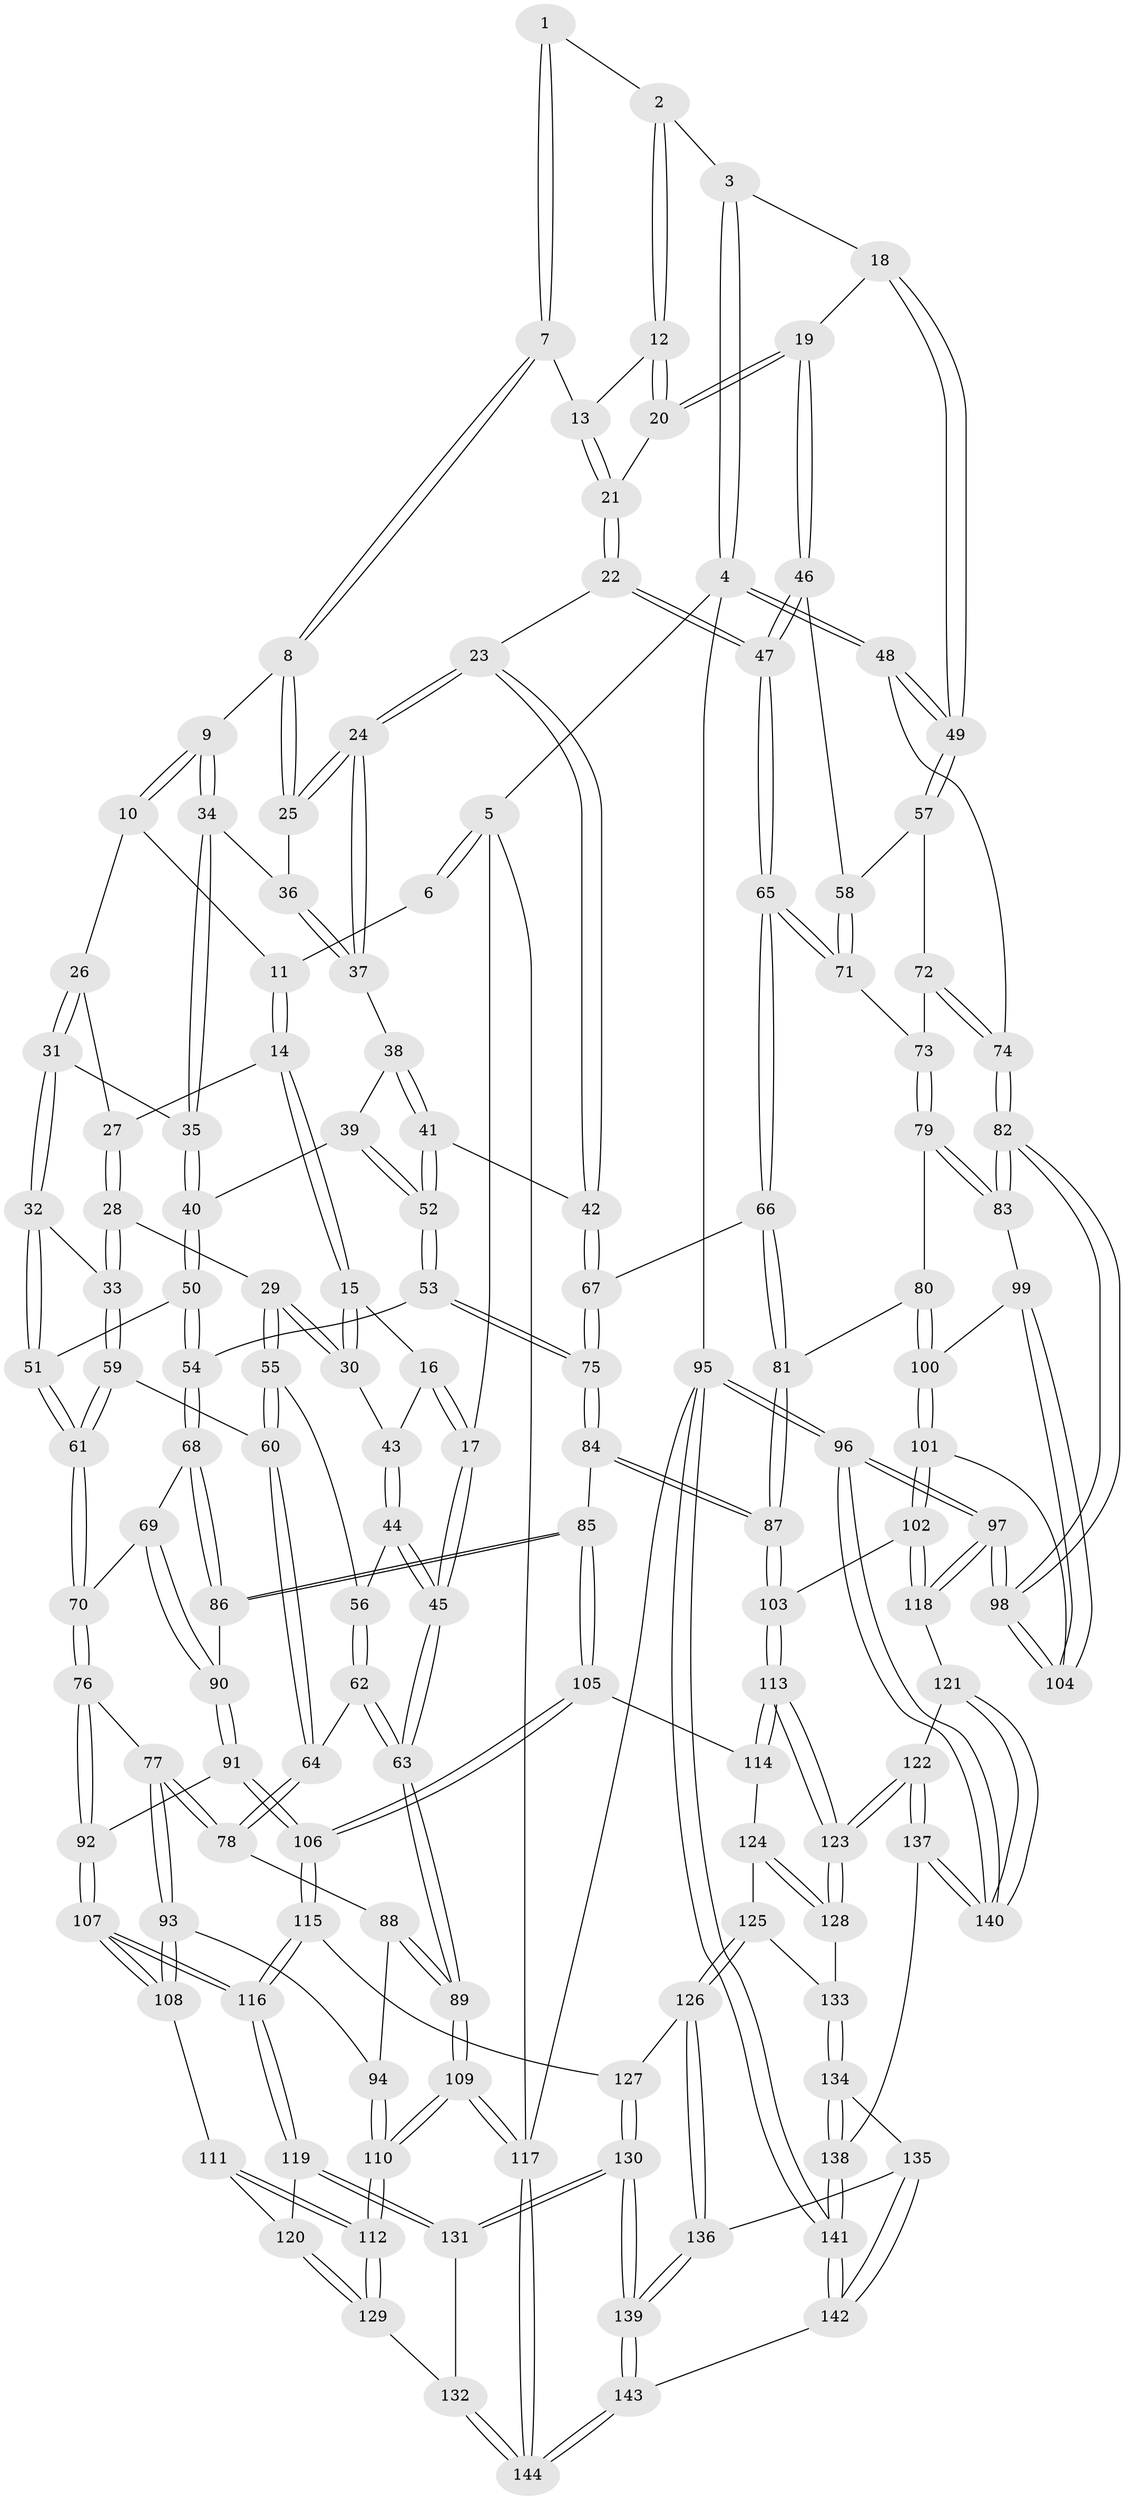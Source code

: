 // Generated by graph-tools (version 1.1) at 2025/03/03/09/25 03:03:26]
// undirected, 144 vertices, 357 edges
graph export_dot {
graph [start="1"]
  node [color=gray90,style=filled];
  1 [pos="+0.5451682385206894+0"];
  2 [pos="+0.8101066121757526+0"];
  3 [pos="+0.886691930148783+0"];
  4 [pos="+1+0"];
  5 [pos="+0+0"];
  6 [pos="+0.17388283961319587+0"];
  7 [pos="+0.5126611431260204+0.009637242454128015"];
  8 [pos="+0.511548247348794+0.011873093220167143"];
  9 [pos="+0.3349826126679812+0.12309775290445059"];
  10 [pos="+0.3164487933384184+0.11263251581097394"];
  11 [pos="+0.20118508842930138+0"];
  12 [pos="+0.7035275391020728+0.1399461189731757"];
  13 [pos="+0.5993371437924591+0.09529116397091224"];
  14 [pos="+0.14199889493496104+0.12301989893207982"];
  15 [pos="+0.11366364079443286+0.1441573779844297"];
  16 [pos="+0+0.12316543682509568"];
  17 [pos="+0+0"];
  18 [pos="+0.8856386755128065+0.17255752778553496"];
  19 [pos="+0.823857748838632+0.22758274569615286"];
  20 [pos="+0.7039588504543344+0.14210894844741023"];
  21 [pos="+0.6236982954199427+0.2200670828438062"];
  22 [pos="+0.6063658284719597+0.2499197696736357"];
  23 [pos="+0.5458494045097282+0.26064153087701314"];
  24 [pos="+0.525880232739605+0.2262303904535991"];
  25 [pos="+0.5056390716760417+0.16146518328438716"];
  26 [pos="+0.22688054951589537+0.1666910470298925"];
  27 [pos="+0.19567234247310927+0.15842227819007274"];
  28 [pos="+0.1841242276879284+0.28134516855613284"];
  29 [pos="+0.13254191615236785+0.27391874589443"];
  30 [pos="+0.11801987126967638+0.25240997713486085"];
  31 [pos="+0.257257216841214+0.24907579752879508"];
  32 [pos="+0.236723319669297+0.28191162325534885"];
  33 [pos="+0.19525025599809306+0.2854370800244279"];
  34 [pos="+0.3481781213042085+0.1738745123851026"];
  35 [pos="+0.32385125094787254+0.21383164010319605"];
  36 [pos="+0.3649452654700857+0.18158855617009262"];
  37 [pos="+0.39936122831184906+0.22095055768638586"];
  38 [pos="+0.40057228790703175+0.23199992192458002"];
  39 [pos="+0.3853918174091678+0.28634800368774244"];
  40 [pos="+0.3528726421009225+0.27895841989274045"];
  41 [pos="+0.5027697857341114+0.33146779048698044"];
  42 [pos="+0.5126504046042437+0.3223748307938443"];
  43 [pos="+0.04169484381799321+0.24760995359716453"];
  44 [pos="+0.0036214779469802673+0.31471769975770264"];
  45 [pos="+0+0.4443573368203138"];
  46 [pos="+0.8222369345751047+0.23252270961389707"];
  47 [pos="+0.728610301877313+0.3206481846616639"];
  48 [pos="+1+0.2739216747532222"];
  49 [pos="+1+0.2513878402321473"];
  50 [pos="+0.31425997204942835+0.32243212738447485"];
  51 [pos="+0.2662315889626012+0.3156409887173727"];
  52 [pos="+0.4696371274940454+0.36888063047956937"];
  53 [pos="+0.4576773789229411+0.3964585742311966"];
  54 [pos="+0.4083698202320052+0.4230304575988638"];
  55 [pos="+0.1090773527715268+0.3106394570788231"];
  56 [pos="+0.0981721026098383+0.3180585788723454"];
  57 [pos="+0.9637986924549525+0.3172890923613767"];
  58 [pos="+0.8879143944386728+0.33440415051652966"];
  59 [pos="+0.18188030610020775+0.40080985493971294"];
  60 [pos="+0.15045787213754305+0.404626333952604"];
  61 [pos="+0.2547081959563174+0.4424627711780959"];
  62 [pos="+0.04021208738275943+0.4470663992277773"];
  63 [pos="+0+0.44599431709913123"];
  64 [pos="+0.07256272517092016+0.4580833517955073"];
  65 [pos="+0.7258802220425369+0.40864129903970525"];
  66 [pos="+0.7219111831992417+0.4203519910233251"];
  67 [pos="+0.6526279279399841+0.41089838580585875"];
  68 [pos="+0.404102249015567+0.4276765611051175"];
  69 [pos="+0.3600704818616649+0.46516280477311905"];
  70 [pos="+0.2737903530677511+0.4726789975813881"];
  71 [pos="+0.8877798113165399+0.37994098088617984"];
  72 [pos="+0.9503479663957247+0.3822124254659269"];
  73 [pos="+0.9122492135123603+0.41652805549328453"];
  74 [pos="+1+0.2838239971302435"];
  75 [pos="+0.5297434012712832+0.46889336955953254"];
  76 [pos="+0.24887715220210738+0.5058186210787983"];
  77 [pos="+0.16274356091085695+0.5406496516215271"];
  78 [pos="+0.11212029440082318+0.5069784833074094"];
  79 [pos="+0.924657134456718+0.4683262897883786"];
  80 [pos="+0.8165431672827227+0.5050429729768293"];
  81 [pos="+0.7317007304783124+0.4771572987202761"];
  82 [pos="+1+0.5772348572792318"];
  83 [pos="+1+0.5278165419124239"];
  84 [pos="+0.5788150658004594+0.5810715137740639"];
  85 [pos="+0.5526981580548258+0.5998648386772999"];
  86 [pos="+0.481314982984204+0.5691509666939476"];
  87 [pos="+0.6587928368559256+0.5838016704556607"];
  88 [pos="+0.07164730199514524+0.5573156703431832"];
  89 [pos="+0+0.64841907509396"];
  90 [pos="+0.38585451395191334+0.5597579809412666"];
  91 [pos="+0.3840335031540824+0.5690416257030841"];
  92 [pos="+0.2898551176783397+0.6400522046037574"];
  93 [pos="+0.1530842793345047+0.5998486468829632"];
  94 [pos="+0.06842846216658999+0.6356658387182504"];
  95 [pos="+1+1"];
  96 [pos="+1+1"];
  97 [pos="+1+0.7033655957761502"];
  98 [pos="+1+0.6683432454643944"];
  99 [pos="+0.9170629245031577+0.5748138146551452"];
  100 [pos="+0.8390551047710619+0.5718407936856392"];
  101 [pos="+0.8340370378041957+0.6490113030405253"];
  102 [pos="+0.8321340898606838+0.6514635601413076"];
  103 [pos="+0.7061391905557137+0.6627598026988417"];
  104 [pos="+0.8715039396055329+0.6406076219723414"];
  105 [pos="+0.5198612562019964+0.6490077327856214"];
  106 [pos="+0.44286498004650005+0.6997353009211278"];
  107 [pos="+0.27798318062150706+0.6977642066072542"];
  108 [pos="+0.19752655044581507+0.6711671569775137"];
  109 [pos="+0+0.8035428583368467"];
  110 [pos="+0+0.7952907690209422"];
  111 [pos="+0.13190046495786642+0.7170378001495431"];
  112 [pos="+0+0.8019971380445665"];
  113 [pos="+0.7019186748152344+0.7016196720095973"];
  114 [pos="+0.5846560492438131+0.7434272889404308"];
  115 [pos="+0.4304274967197518+0.7187958701280452"];
  116 [pos="+0.29972537726953485+0.7329925243921152"];
  117 [pos="+0+1"];
  118 [pos="+0.8909467179222542+0.7854762981451501"];
  119 [pos="+0.28635048800817675+0.769683023954191"];
  120 [pos="+0.1910065002214332+0.7771080304295346"];
  121 [pos="+0.8530892460877408+0.8230262448450005"];
  122 [pos="+0.7914194548969111+0.8481918437578001"];
  123 [pos="+0.7272936836115431+0.8031201340553001"];
  124 [pos="+0.5842745883658931+0.7447593930484935"];
  125 [pos="+0.549518078043549+0.81379278335483"];
  126 [pos="+0.5262642205353008+0.826475000287476"];
  127 [pos="+0.4475948431450411+0.7524830904018779"];
  128 [pos="+0.6776114653069012+0.8227081431938675"];
  129 [pos="+0.04664636423095418+0.8485403966293072"];
  130 [pos="+0.3625131623320824+0.9582844645918108"];
  131 [pos="+0.28113852283787677+0.8828436208792668"];
  132 [pos="+0.15998520044350734+0.9125847703187248"];
  133 [pos="+0.6688003411504367+0.8273473268676466"];
  134 [pos="+0.625191230430915+0.9085022530750363"];
  135 [pos="+0.6159838430738682+0.9131431200827625"];
  136 [pos="+0.518829228111355+0.8973556536889669"];
  137 [pos="+0.7831337336682377+0.9047866673094639"];
  138 [pos="+0.7529720835235807+0.9704728265328213"];
  139 [pos="+0.41270237369178264+1"];
  140 [pos="+1+1"];
  141 [pos="+0.7132703858413166+1"];
  142 [pos="+0.6394874815218223+1"];
  143 [pos="+0.42625715594095054+1"];
  144 [pos="+0.13720906566218408+1"];
  1 -- 2;
  1 -- 7;
  1 -- 7;
  2 -- 3;
  2 -- 12;
  2 -- 12;
  3 -- 4;
  3 -- 4;
  3 -- 18;
  4 -- 5;
  4 -- 48;
  4 -- 48;
  4 -- 95;
  5 -- 6;
  5 -- 6;
  5 -- 17;
  5 -- 117;
  6 -- 11;
  7 -- 8;
  7 -- 8;
  7 -- 13;
  8 -- 9;
  8 -- 25;
  8 -- 25;
  9 -- 10;
  9 -- 10;
  9 -- 34;
  9 -- 34;
  10 -- 11;
  10 -- 26;
  11 -- 14;
  11 -- 14;
  12 -- 13;
  12 -- 20;
  12 -- 20;
  13 -- 21;
  13 -- 21;
  14 -- 15;
  14 -- 15;
  14 -- 27;
  15 -- 16;
  15 -- 30;
  15 -- 30;
  16 -- 17;
  16 -- 17;
  16 -- 43;
  17 -- 45;
  17 -- 45;
  18 -- 19;
  18 -- 49;
  18 -- 49;
  19 -- 20;
  19 -- 20;
  19 -- 46;
  19 -- 46;
  20 -- 21;
  21 -- 22;
  21 -- 22;
  22 -- 23;
  22 -- 47;
  22 -- 47;
  23 -- 24;
  23 -- 24;
  23 -- 42;
  23 -- 42;
  24 -- 25;
  24 -- 25;
  24 -- 37;
  24 -- 37;
  25 -- 36;
  26 -- 27;
  26 -- 31;
  26 -- 31;
  27 -- 28;
  27 -- 28;
  28 -- 29;
  28 -- 33;
  28 -- 33;
  29 -- 30;
  29 -- 30;
  29 -- 55;
  29 -- 55;
  30 -- 43;
  31 -- 32;
  31 -- 32;
  31 -- 35;
  32 -- 33;
  32 -- 51;
  32 -- 51;
  33 -- 59;
  33 -- 59;
  34 -- 35;
  34 -- 35;
  34 -- 36;
  35 -- 40;
  35 -- 40;
  36 -- 37;
  36 -- 37;
  37 -- 38;
  38 -- 39;
  38 -- 41;
  38 -- 41;
  39 -- 40;
  39 -- 52;
  39 -- 52;
  40 -- 50;
  40 -- 50;
  41 -- 42;
  41 -- 52;
  41 -- 52;
  42 -- 67;
  42 -- 67;
  43 -- 44;
  43 -- 44;
  44 -- 45;
  44 -- 45;
  44 -- 56;
  45 -- 63;
  45 -- 63;
  46 -- 47;
  46 -- 47;
  46 -- 58;
  47 -- 65;
  47 -- 65;
  48 -- 49;
  48 -- 49;
  48 -- 74;
  49 -- 57;
  49 -- 57;
  50 -- 51;
  50 -- 54;
  50 -- 54;
  51 -- 61;
  51 -- 61;
  52 -- 53;
  52 -- 53;
  53 -- 54;
  53 -- 75;
  53 -- 75;
  54 -- 68;
  54 -- 68;
  55 -- 56;
  55 -- 60;
  55 -- 60;
  56 -- 62;
  56 -- 62;
  57 -- 58;
  57 -- 72;
  58 -- 71;
  58 -- 71;
  59 -- 60;
  59 -- 61;
  59 -- 61;
  60 -- 64;
  60 -- 64;
  61 -- 70;
  61 -- 70;
  62 -- 63;
  62 -- 63;
  62 -- 64;
  63 -- 89;
  63 -- 89;
  64 -- 78;
  64 -- 78;
  65 -- 66;
  65 -- 66;
  65 -- 71;
  65 -- 71;
  66 -- 67;
  66 -- 81;
  66 -- 81;
  67 -- 75;
  67 -- 75;
  68 -- 69;
  68 -- 86;
  68 -- 86;
  69 -- 70;
  69 -- 90;
  69 -- 90;
  70 -- 76;
  70 -- 76;
  71 -- 73;
  72 -- 73;
  72 -- 74;
  72 -- 74;
  73 -- 79;
  73 -- 79;
  74 -- 82;
  74 -- 82;
  75 -- 84;
  75 -- 84;
  76 -- 77;
  76 -- 92;
  76 -- 92;
  77 -- 78;
  77 -- 78;
  77 -- 93;
  77 -- 93;
  78 -- 88;
  79 -- 80;
  79 -- 83;
  79 -- 83;
  80 -- 81;
  80 -- 100;
  80 -- 100;
  81 -- 87;
  81 -- 87;
  82 -- 83;
  82 -- 83;
  82 -- 98;
  82 -- 98;
  83 -- 99;
  84 -- 85;
  84 -- 87;
  84 -- 87;
  85 -- 86;
  85 -- 86;
  85 -- 105;
  85 -- 105;
  86 -- 90;
  87 -- 103;
  87 -- 103;
  88 -- 89;
  88 -- 89;
  88 -- 94;
  89 -- 109;
  89 -- 109;
  90 -- 91;
  90 -- 91;
  91 -- 92;
  91 -- 106;
  91 -- 106;
  92 -- 107;
  92 -- 107;
  93 -- 94;
  93 -- 108;
  93 -- 108;
  94 -- 110;
  94 -- 110;
  95 -- 96;
  95 -- 96;
  95 -- 141;
  95 -- 141;
  95 -- 117;
  96 -- 97;
  96 -- 97;
  96 -- 140;
  96 -- 140;
  97 -- 98;
  97 -- 98;
  97 -- 118;
  97 -- 118;
  98 -- 104;
  98 -- 104;
  99 -- 100;
  99 -- 104;
  99 -- 104;
  100 -- 101;
  100 -- 101;
  101 -- 102;
  101 -- 102;
  101 -- 104;
  102 -- 103;
  102 -- 118;
  102 -- 118;
  103 -- 113;
  103 -- 113;
  105 -- 106;
  105 -- 106;
  105 -- 114;
  106 -- 115;
  106 -- 115;
  107 -- 108;
  107 -- 108;
  107 -- 116;
  107 -- 116;
  108 -- 111;
  109 -- 110;
  109 -- 110;
  109 -- 117;
  109 -- 117;
  110 -- 112;
  110 -- 112;
  111 -- 112;
  111 -- 112;
  111 -- 120;
  112 -- 129;
  112 -- 129;
  113 -- 114;
  113 -- 114;
  113 -- 123;
  113 -- 123;
  114 -- 124;
  115 -- 116;
  115 -- 116;
  115 -- 127;
  116 -- 119;
  116 -- 119;
  117 -- 144;
  117 -- 144;
  118 -- 121;
  119 -- 120;
  119 -- 131;
  119 -- 131;
  120 -- 129;
  120 -- 129;
  121 -- 122;
  121 -- 140;
  121 -- 140;
  122 -- 123;
  122 -- 123;
  122 -- 137;
  122 -- 137;
  123 -- 128;
  123 -- 128;
  124 -- 125;
  124 -- 128;
  124 -- 128;
  125 -- 126;
  125 -- 126;
  125 -- 133;
  126 -- 127;
  126 -- 136;
  126 -- 136;
  127 -- 130;
  127 -- 130;
  128 -- 133;
  129 -- 132;
  130 -- 131;
  130 -- 131;
  130 -- 139;
  130 -- 139;
  131 -- 132;
  132 -- 144;
  132 -- 144;
  133 -- 134;
  133 -- 134;
  134 -- 135;
  134 -- 138;
  134 -- 138;
  135 -- 136;
  135 -- 142;
  135 -- 142;
  136 -- 139;
  136 -- 139;
  137 -- 138;
  137 -- 140;
  137 -- 140;
  138 -- 141;
  138 -- 141;
  139 -- 143;
  139 -- 143;
  141 -- 142;
  141 -- 142;
  142 -- 143;
  143 -- 144;
  143 -- 144;
}
